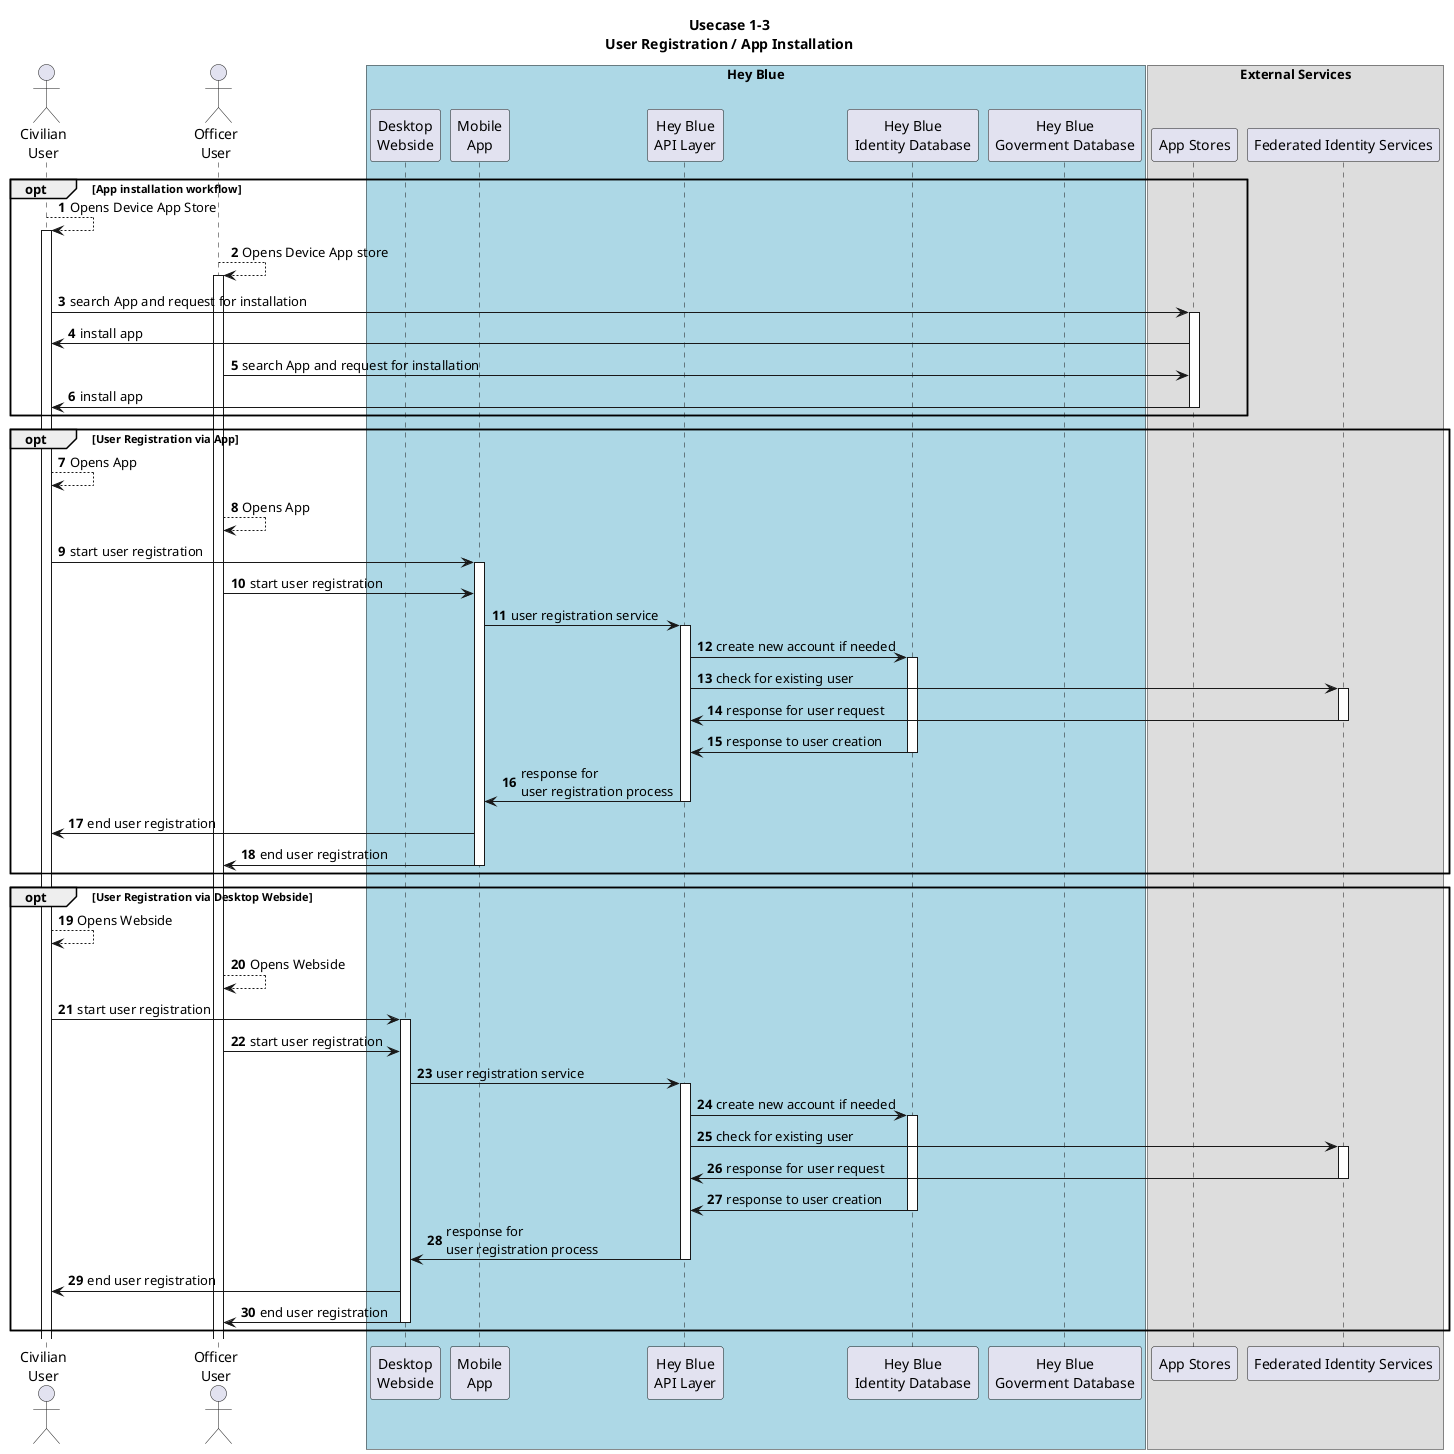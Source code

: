 @startuml  App Installation & User Registration

title
Usecase 1-3
User Registration / App Installation
end title

autonumber

actor Civ as "Civilian\nUser"
actor Off as "Officer\nUser"

box "Hey Blue" #Lightblue
    participant Desktop as "Desktop\nWebside"
    participant Mobile as "Mobile\nApp"

    participant API_Layer as "Hey Blue\nAPI Layer"

    participant ID_DB as "Hey Blue\nIdentity Database"
    participant GOV_DB as "Hey Blue\nGoverment Database"
end box

box "External Services" 
    participant Appstore as "App Stores"
    participant FIS as "Federated Identity Services"
end box

'##### App Installation

opt App installation workflow
    Civ --> Civ : Opens Device App Store
    activate Civ
    Off --> Off : Opens Device App store
    activate Off
    Civ -> Appstore : search App and request for installation
    activate Appstore
        Appstore -> Civ : install app
        Off -> Appstore : search App and request for installation
        Appstore -> Civ : install app
    deactivate Appstore
end


'###### User Registration

opt User Registration via App
Civ --> Civ : Opens App
Off --> Off : Opens App
    
    Civ -> Mobile : start user registration
    activate Mobile
    Off -> Mobile : start user registration
        
        Mobile -> API_Layer : user registration service
            activate API_Layer 
            API_Layer -> ID_DB : create new account if needed
                activate ID_DB
                API_Layer -> FIS : check for existing user
                activate FIS
                FIS -> API_Layer : response for user request
                deactivate FIS
            ID_DB -> API_Layer : response to user creation
            deactivate ID_DB
        API_Layer -> Mobile : response for \nuser registration process
        deactivate API_Layer
    Mobile -> Civ : end user registration
    Mobile -> Off : end user registration
    deactivate Mobile
end


opt User Registration via Desktop Webside
Civ --> Civ : Opens Webside
Off --> Off : Opens Webside
   
    Civ -> Desktop : start user registration
    activate Desktop
    Off -> Desktop : start user registration
         
        Desktop -> API_Layer : user registration service
            
            activate API_Layer
            API_Layer -> ID_DB : create new account if needed
                activate ID_DB
                API_Layer -> FIS : check for existing user
                activate FIS
                FIS -> API_Layer : response for user request
                deactivate FIS
            ID_DB -> API_Layer : response to user creation
            deactivate ID_DB
        API_Layer -> Desktop : response for \nuser registration process
        deactivate API_Layer
    Desktop -> Civ : end user registration
    Desktop -> Off : end user registration
    deactivate Desktop
end



'###### missing
' Fill the gov DB or manual check via Admin GUI
' Check Gov User against Gov DB

@enduml 
